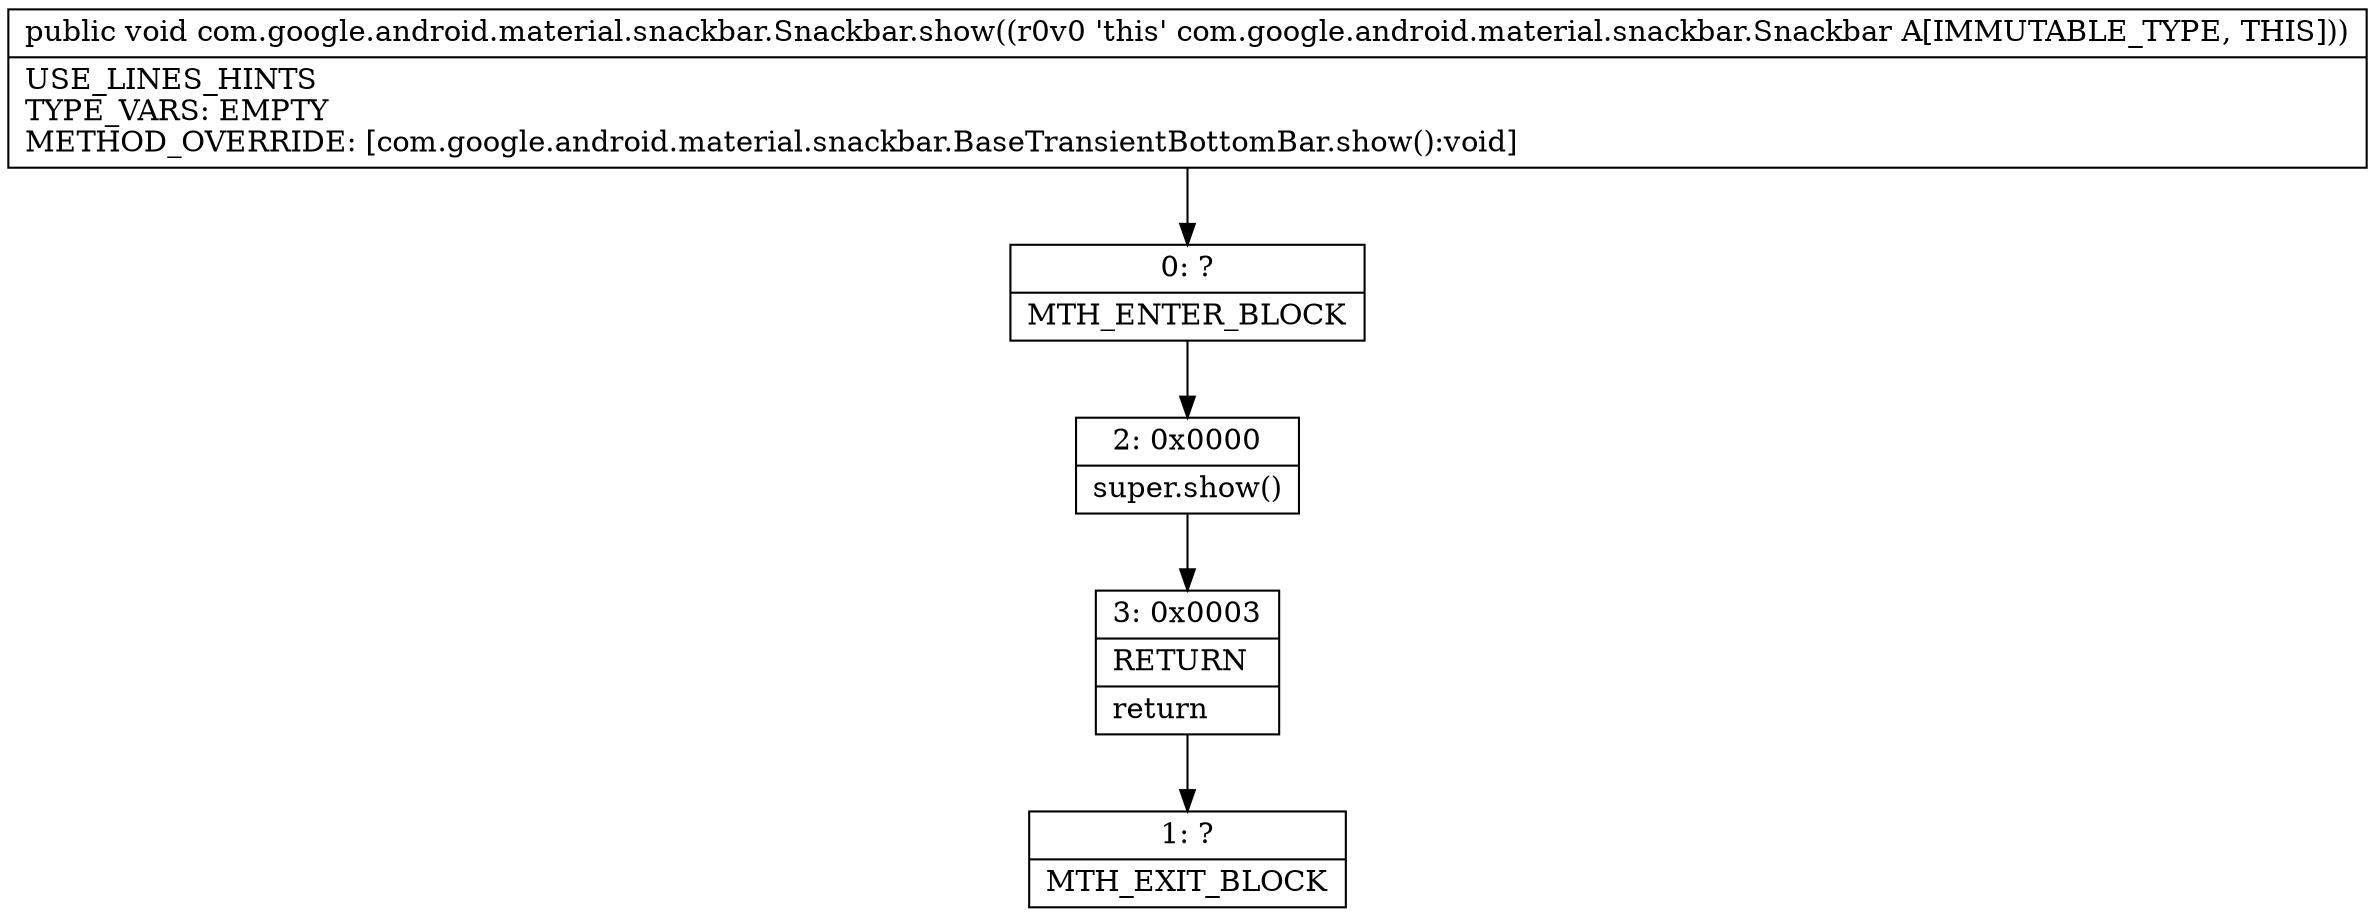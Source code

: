 digraph "CFG forcom.google.android.material.snackbar.Snackbar.show()V" {
Node_0 [shape=record,label="{0\:\ ?|MTH_ENTER_BLOCK\l}"];
Node_2 [shape=record,label="{2\:\ 0x0000|super.show()\l}"];
Node_3 [shape=record,label="{3\:\ 0x0003|RETURN\l|return\l}"];
Node_1 [shape=record,label="{1\:\ ?|MTH_EXIT_BLOCK\l}"];
MethodNode[shape=record,label="{public void com.google.android.material.snackbar.Snackbar.show((r0v0 'this' com.google.android.material.snackbar.Snackbar A[IMMUTABLE_TYPE, THIS]))  | USE_LINES_HINTS\lTYPE_VARS: EMPTY\lMETHOD_OVERRIDE: [com.google.android.material.snackbar.BaseTransientBottomBar.show():void]\l}"];
MethodNode -> Node_0;Node_0 -> Node_2;
Node_2 -> Node_3;
Node_3 -> Node_1;
}

